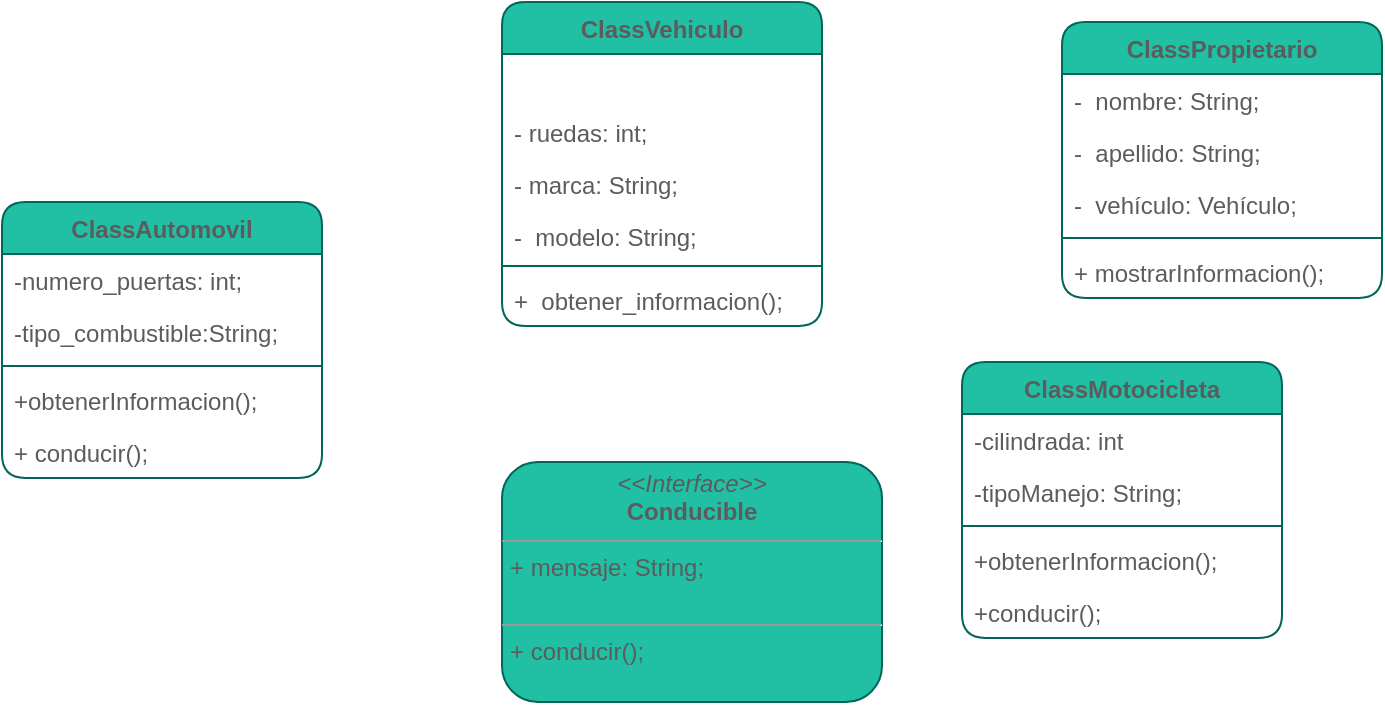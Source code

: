 <mxfile version="21.6.8" type="github">
  <diagram name="Página-1" id="zMErRwjJ9cJvkd89i-X-">
    <mxGraphModel dx="880" dy="446" grid="1" gridSize="10" guides="1" tooltips="1" connect="1" arrows="1" fold="1" page="1" pageScale="1" pageWidth="827" pageHeight="1169" math="0" shadow="0">
      <root>
        <mxCell id="0" />
        <mxCell id="1" parent="0" />
        <mxCell id="PNMMQfILjRkA3aaWfyfR-1" value="ClassVehiculo" style="swimlane;fontStyle=1;align=center;verticalAlign=top;childLayout=stackLayout;horizontal=1;startSize=26;horizontalStack=0;resizeParent=1;resizeParentMax=0;resizeLast=0;collapsible=1;marginBottom=0;whiteSpace=wrap;html=1;labelBackgroundColor=none;fillColor=#21C0A5;strokeColor=#006658;fontColor=#5C5C5C;rounded=1;" parent="1" vertex="1">
          <mxGeometry x="280" y="100" width="160" height="162" as="geometry">
            <mxRectangle x="330" y="190" width="120" height="30" as="alternateBounds" />
          </mxGeometry>
        </mxCell>
        <mxCell id="mXOzC1x58r8UYVw0Xg4F-16" style="text;strokeColor=none;fillColor=none;align=left;verticalAlign=top;spacingLeft=4;spacingRight=4;overflow=hidden;rotatable=0;points=[[0,0.5],[1,0.5]];portConstraint=eastwest;whiteSpace=wrap;html=1;labelBackgroundColor=none;fontColor=#5C5C5C;rounded=1;" vertex="1" parent="PNMMQfILjRkA3aaWfyfR-1">
          <mxGeometry y="26" width="160" height="26" as="geometry" />
        </mxCell>
        <mxCell id="PNMMQfILjRkA3aaWfyfR-2" value="- ruedas: int;" style="text;strokeColor=none;fillColor=none;align=left;verticalAlign=top;spacingLeft=4;spacingRight=4;overflow=hidden;rotatable=0;points=[[0,0.5],[1,0.5]];portConstraint=eastwest;whiteSpace=wrap;html=1;labelBackgroundColor=none;fontColor=#5C5C5C;rounded=1;" parent="PNMMQfILjRkA3aaWfyfR-1" vertex="1">
          <mxGeometry y="52" width="160" height="26" as="geometry" />
        </mxCell>
        <mxCell id="PNMMQfILjRkA3aaWfyfR-5" value="- marca:&amp;nbsp;String;" style="text;strokeColor=none;fillColor=none;align=left;verticalAlign=top;spacingLeft=4;spacingRight=4;overflow=hidden;rotatable=0;points=[[0,0.5],[1,0.5]];portConstraint=eastwest;whiteSpace=wrap;html=1;labelBackgroundColor=none;fontColor=#5C5C5C;rounded=1;" parent="PNMMQfILjRkA3aaWfyfR-1" vertex="1">
          <mxGeometry y="78" width="160" height="26" as="geometry" />
        </mxCell>
        <mxCell id="PNMMQfILjRkA3aaWfyfR-6" value="-&amp;nbsp; modelo:&amp;nbsp;String;" style="text;strokeColor=none;fillColor=none;align=left;verticalAlign=top;spacingLeft=4;spacingRight=4;overflow=hidden;rotatable=0;points=[[0,0.5],[1,0.5]];portConstraint=eastwest;whiteSpace=wrap;html=1;labelBackgroundColor=none;fontColor=#5C5C5C;rounded=1;" parent="PNMMQfILjRkA3aaWfyfR-1" vertex="1">
          <mxGeometry y="104" width="160" height="24" as="geometry" />
        </mxCell>
        <mxCell id="PNMMQfILjRkA3aaWfyfR-3" value="" style="line;strokeWidth=1;fillColor=none;align=left;verticalAlign=middle;spacingTop=-1;spacingLeft=3;spacingRight=3;rotatable=0;labelPosition=right;points=[];portConstraint=eastwest;strokeColor=#006658;labelBackgroundColor=none;fontColor=#5C5C5C;rounded=1;" parent="PNMMQfILjRkA3aaWfyfR-1" vertex="1">
          <mxGeometry y="128" width="160" height="8" as="geometry" />
        </mxCell>
        <mxCell id="PNMMQfILjRkA3aaWfyfR-4" value="+&amp;nbsp;&amp;nbsp;obtener_informacion();" style="text;strokeColor=none;fillColor=none;align=left;verticalAlign=top;spacingLeft=4;spacingRight=4;overflow=hidden;rotatable=0;points=[[0,0.5],[1,0.5]];portConstraint=eastwest;whiteSpace=wrap;html=1;labelBackgroundColor=none;fontColor=#5C5C5C;rounded=1;" parent="PNMMQfILjRkA3aaWfyfR-1" vertex="1">
          <mxGeometry y="136" width="160" height="26" as="geometry" />
        </mxCell>
        <mxCell id="PNMMQfILjRkA3aaWfyfR-7" value="ClassAutomovil" style="swimlane;fontStyle=1;align=center;verticalAlign=top;childLayout=stackLayout;horizontal=1;startSize=26;horizontalStack=0;resizeParent=1;resizeParentMax=0;resizeLast=0;collapsible=1;marginBottom=0;whiteSpace=wrap;html=1;labelBackgroundColor=none;fillColor=#21C0A5;strokeColor=#006658;fontColor=#5C5C5C;rounded=1;" parent="1" vertex="1">
          <mxGeometry x="30" y="200" width="160" height="138" as="geometry" />
        </mxCell>
        <mxCell id="PNMMQfILjRkA3aaWfyfR-8" value="-numero_puertas: int;" style="text;strokeColor=none;fillColor=none;align=left;verticalAlign=top;spacingLeft=4;spacingRight=4;overflow=hidden;rotatable=0;points=[[0,0.5],[1,0.5]];portConstraint=eastwest;whiteSpace=wrap;html=1;labelBackgroundColor=none;fontColor=#5C5C5C;rounded=1;" parent="PNMMQfILjRkA3aaWfyfR-7" vertex="1">
          <mxGeometry y="26" width="160" height="26" as="geometry" />
        </mxCell>
        <mxCell id="PNMMQfILjRkA3aaWfyfR-15" value="-tipo_combustible:String;" style="text;strokeColor=none;fillColor=none;align=left;verticalAlign=top;spacingLeft=4;spacingRight=4;overflow=hidden;rotatable=0;points=[[0,0.5],[1,0.5]];portConstraint=eastwest;whiteSpace=wrap;html=1;labelBackgroundColor=none;fontColor=#5C5C5C;rounded=1;" parent="PNMMQfILjRkA3aaWfyfR-7" vertex="1">
          <mxGeometry y="52" width="160" height="26" as="geometry" />
        </mxCell>
        <mxCell id="PNMMQfILjRkA3aaWfyfR-9" value="" style="line;strokeWidth=1;fillColor=none;align=left;verticalAlign=middle;spacingTop=-1;spacingLeft=3;spacingRight=3;rotatable=0;labelPosition=right;points=[];portConstraint=eastwest;strokeColor=#006658;labelBackgroundColor=none;fontColor=#5C5C5C;rounded=1;" parent="PNMMQfILjRkA3aaWfyfR-7" vertex="1">
          <mxGeometry y="78" width="160" height="8" as="geometry" />
        </mxCell>
        <mxCell id="PNMMQfILjRkA3aaWfyfR-10" value="+obtenerInformacion();" style="text;strokeColor=none;fillColor=none;align=left;verticalAlign=top;spacingLeft=4;spacingRight=4;overflow=hidden;rotatable=0;points=[[0,0.5],[1,0.5]];portConstraint=eastwest;whiteSpace=wrap;html=1;labelBackgroundColor=none;fontColor=#5C5C5C;rounded=1;" parent="PNMMQfILjRkA3aaWfyfR-7" vertex="1">
          <mxGeometry y="86" width="160" height="26" as="geometry" />
        </mxCell>
        <mxCell id="mXOzC1x58r8UYVw0Xg4F-1" value="+ conducir();" style="text;strokeColor=none;fillColor=none;align=left;verticalAlign=top;spacingLeft=4;spacingRight=4;overflow=hidden;rotatable=0;points=[[0,0.5],[1,0.5]];portConstraint=eastwest;whiteSpace=wrap;html=1;labelBackgroundColor=none;fontColor=#5C5C5C;rounded=1;" vertex="1" parent="PNMMQfILjRkA3aaWfyfR-7">
          <mxGeometry y="112" width="160" height="26" as="geometry" />
        </mxCell>
        <mxCell id="PNMMQfILjRkA3aaWfyfR-11" value="ClassMotocicleta" style="swimlane;fontStyle=1;align=center;verticalAlign=top;childLayout=stackLayout;horizontal=1;startSize=26;horizontalStack=0;resizeParent=1;resizeParentMax=0;resizeLast=0;collapsible=1;marginBottom=0;whiteSpace=wrap;html=1;labelBackgroundColor=none;fillColor=#21C0A5;strokeColor=#006658;fontColor=#5C5C5C;rounded=1;" parent="1" vertex="1">
          <mxGeometry x="510" y="280" width="160" height="138" as="geometry" />
        </mxCell>
        <mxCell id="PNMMQfILjRkA3aaWfyfR-12" value="-cilindrada: int" style="text;strokeColor=none;fillColor=none;align=left;verticalAlign=top;spacingLeft=4;spacingRight=4;overflow=hidden;rotatable=0;points=[[0,0.5],[1,0.5]];portConstraint=eastwest;whiteSpace=wrap;html=1;labelBackgroundColor=none;fontColor=#5C5C5C;rounded=1;" parent="PNMMQfILjRkA3aaWfyfR-11" vertex="1">
          <mxGeometry y="26" width="160" height="26" as="geometry" />
        </mxCell>
        <mxCell id="mXOzC1x58r8UYVw0Xg4F-7" value="-tipoManejo:&amp;nbsp;String;" style="text;strokeColor=none;fillColor=none;align=left;verticalAlign=top;spacingLeft=4;spacingRight=4;overflow=hidden;rotatable=0;points=[[0,0.5],[1,0.5]];portConstraint=eastwest;whiteSpace=wrap;html=1;labelBackgroundColor=none;fontColor=#5C5C5C;rounded=1;" vertex="1" parent="PNMMQfILjRkA3aaWfyfR-11">
          <mxGeometry y="52" width="160" height="26" as="geometry" />
        </mxCell>
        <mxCell id="PNMMQfILjRkA3aaWfyfR-13" value="" style="line;strokeWidth=1;fillColor=none;align=left;verticalAlign=middle;spacingTop=-1;spacingLeft=3;spacingRight=3;rotatable=0;labelPosition=right;points=[];portConstraint=eastwest;strokeColor=#006658;labelBackgroundColor=none;fontColor=#5C5C5C;rounded=1;" parent="PNMMQfILjRkA3aaWfyfR-11" vertex="1">
          <mxGeometry y="78" width="160" height="8" as="geometry" />
        </mxCell>
        <mxCell id="PNMMQfILjRkA3aaWfyfR-14" value="+obtenerInformacion();" style="text;strokeColor=none;fillColor=none;align=left;verticalAlign=top;spacingLeft=4;spacingRight=4;overflow=hidden;rotatable=0;points=[[0,0.5],[1,0.5]];portConstraint=eastwest;whiteSpace=wrap;html=1;labelBackgroundColor=none;fontColor=#5C5C5C;rounded=1;" parent="PNMMQfILjRkA3aaWfyfR-11" vertex="1">
          <mxGeometry y="86" width="160" height="26" as="geometry" />
        </mxCell>
        <mxCell id="mXOzC1x58r8UYVw0Xg4F-8" value="+conducir();" style="text;strokeColor=none;fillColor=none;align=left;verticalAlign=top;spacingLeft=4;spacingRight=4;overflow=hidden;rotatable=0;points=[[0,0.5],[1,0.5]];portConstraint=eastwest;whiteSpace=wrap;html=1;labelBackgroundColor=none;fontColor=#5C5C5C;rounded=1;" vertex="1" parent="PNMMQfILjRkA3aaWfyfR-11">
          <mxGeometry y="112" width="160" height="26" as="geometry" />
        </mxCell>
        <mxCell id="mXOzC1x58r8UYVw0Xg4F-9" value="&lt;p style=&quot;margin:0px;margin-top:4px;text-align:center;&quot;&gt;&lt;i&gt;&amp;lt;&amp;lt;Interface&amp;gt;&amp;gt;&lt;/i&gt;&lt;br&gt;&lt;b&gt;Conducible&lt;/b&gt;&lt;br&gt;&lt;/p&gt;&lt;hr size=&quot;1&quot;&gt;&lt;p style=&quot;margin:0px;margin-left:4px;&quot;&gt;+ mensaje: String;&lt;br&gt;&lt;br&gt;&lt;/p&gt;&lt;hr size=&quot;1&quot;&gt;&lt;p style=&quot;margin:0px;margin-left:4px;&quot;&gt;+ conducir();&lt;br&gt;&lt;/p&gt;" style="verticalAlign=top;align=left;overflow=fill;fontSize=12;fontFamily=Helvetica;html=1;whiteSpace=wrap;labelBackgroundColor=none;fillColor=#21C0A5;strokeColor=#006658;fontColor=#5C5C5C;rounded=1;" vertex="1" parent="1">
          <mxGeometry x="280" y="330" width="190" height="120" as="geometry" />
        </mxCell>
        <mxCell id="mXOzC1x58r8UYVw0Xg4F-10" value="ClassPropietario" style="swimlane;fontStyle=1;align=center;verticalAlign=top;childLayout=stackLayout;horizontal=1;startSize=26;horizontalStack=0;resizeParent=1;resizeParentMax=0;resizeLast=0;collapsible=1;marginBottom=0;whiteSpace=wrap;html=1;labelBackgroundColor=none;fillColor=#21C0A5;strokeColor=#006658;fontColor=#5C5C5C;rounded=1;" vertex="1" parent="1">
          <mxGeometry x="560" y="110" width="160" height="138" as="geometry" />
        </mxCell>
        <mxCell id="mXOzC1x58r8UYVw0Xg4F-11" value="-&amp;nbsp; nombre: String;" style="text;strokeColor=none;fillColor=none;align=left;verticalAlign=top;spacingLeft=4;spacingRight=4;overflow=hidden;rotatable=0;points=[[0,0.5],[1,0.5]];portConstraint=eastwest;whiteSpace=wrap;html=1;labelBackgroundColor=none;fontColor=#5C5C5C;rounded=1;" vertex="1" parent="mXOzC1x58r8UYVw0Xg4F-10">
          <mxGeometry y="26" width="160" height="26" as="geometry" />
        </mxCell>
        <mxCell id="mXOzC1x58r8UYVw0Xg4F-14" value="-&amp;nbsp; apellido: String;" style="text;strokeColor=none;fillColor=none;align=left;verticalAlign=top;spacingLeft=4;spacingRight=4;overflow=hidden;rotatable=0;points=[[0,0.5],[1,0.5]];portConstraint=eastwest;whiteSpace=wrap;html=1;labelBackgroundColor=none;fontColor=#5C5C5C;rounded=1;" vertex="1" parent="mXOzC1x58r8UYVw0Xg4F-10">
          <mxGeometry y="52" width="160" height="26" as="geometry" />
        </mxCell>
        <mxCell id="mXOzC1x58r8UYVw0Xg4F-15" value="-&amp;nbsp;&amp;nbsp;vehículo: Vehículo;" style="text;strokeColor=none;fillColor=none;align=left;verticalAlign=top;spacingLeft=4;spacingRight=4;overflow=hidden;rotatable=0;points=[[0,0.5],[1,0.5]];portConstraint=eastwest;whiteSpace=wrap;html=1;labelBackgroundColor=none;fontColor=#5C5C5C;rounded=1;" vertex="1" parent="mXOzC1x58r8UYVw0Xg4F-10">
          <mxGeometry y="78" width="160" height="26" as="geometry" />
        </mxCell>
        <mxCell id="mXOzC1x58r8UYVw0Xg4F-12" value="" style="line;strokeWidth=1;fillColor=none;align=left;verticalAlign=middle;spacingTop=-1;spacingLeft=3;spacingRight=3;rotatable=0;labelPosition=right;points=[];portConstraint=eastwest;strokeColor=#006658;labelBackgroundColor=none;fontColor=#5C5C5C;rounded=1;" vertex="1" parent="mXOzC1x58r8UYVw0Xg4F-10">
          <mxGeometry y="104" width="160" height="8" as="geometry" />
        </mxCell>
        <mxCell id="mXOzC1x58r8UYVw0Xg4F-13" value="+ mostrarInformacion();" style="text;strokeColor=none;fillColor=none;align=left;verticalAlign=top;spacingLeft=4;spacingRight=4;overflow=hidden;rotatable=0;points=[[0,0.5],[1,0.5]];portConstraint=eastwest;whiteSpace=wrap;html=1;labelBackgroundColor=none;fontColor=#5C5C5C;rounded=1;" vertex="1" parent="mXOzC1x58r8UYVw0Xg4F-10">
          <mxGeometry y="112" width="160" height="26" as="geometry" />
        </mxCell>
      </root>
    </mxGraphModel>
  </diagram>
</mxfile>
